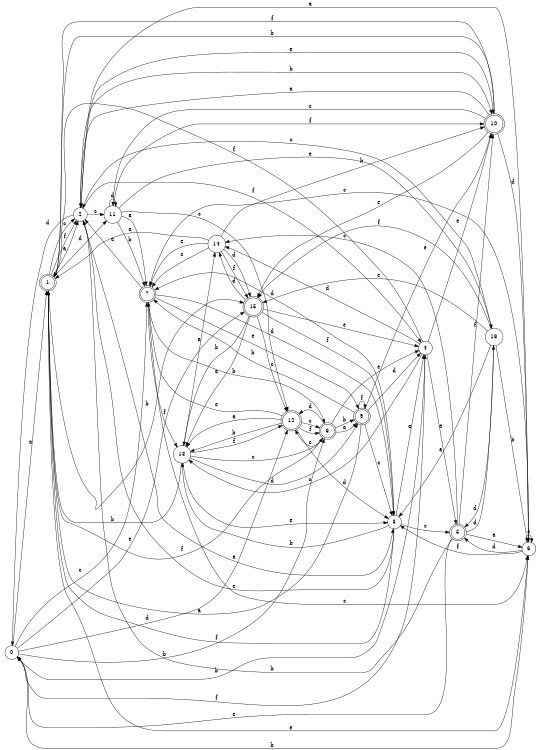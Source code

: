 digraph n14_2 {
__start0 [label="" shape="none"];

rankdir=LR;
size="8,5";

s0 [style="filled", color="black", fillcolor="white" shape="circle", label="0"];
s1 [style="rounded,filled", color="black", fillcolor="white" shape="doublecircle", label="1"];
s2 [style="filled", color="black", fillcolor="white" shape="circle", label="2"];
s3 [style="filled", color="black", fillcolor="white" shape="circle", label="3"];
s4 [style="filled", color="black", fillcolor="white" shape="circle", label="4"];
s5 [style="rounded,filled", color="black", fillcolor="white" shape="doublecircle", label="5"];
s6 [style="filled", color="black", fillcolor="white" shape="circle", label="6"];
s7 [style="rounded,filled", color="black", fillcolor="white" shape="doublecircle", label="7"];
s8 [style="rounded,filled", color="black", fillcolor="white" shape="doublecircle", label="8"];
s9 [style="rounded,filled", color="black", fillcolor="white" shape="doublecircle", label="9"];
s10 [style="rounded,filled", color="black", fillcolor="white" shape="doublecircle", label="10"];
s11 [style="filled", color="black", fillcolor="white" shape="circle", label="11"];
s12 [style="rounded,filled", color="black", fillcolor="white" shape="doublecircle", label="12"];
s13 [style="filled", color="black", fillcolor="white" shape="circle", label="13"];
s14 [style="filled", color="black", fillcolor="white" shape="circle", label="14"];
s15 [style="rounded,filled", color="black", fillcolor="white" shape="doublecircle", label="15"];
s16 [style="filled", color="black", fillcolor="white" shape="circle", label="16"];
s0 -> s1 [label="a"];
s0 -> s8 [label="b"];
s0 -> s7 [label="c"];
s0 -> s12 [label="d"];
s0 -> s15 [label="e"];
s0 -> s4 [label="f"];
s1 -> s2 [label="a"];
s1 -> s15 [label="b"];
s1 -> s2 [label="c"];
s1 -> s11 [label="d"];
s1 -> s6 [label="e"];
s1 -> s2 [label="f"];
s2 -> s3 [label="a"];
s2 -> s10 [label="b"];
s2 -> s11 [label="c"];
s2 -> s0 [label="d"];
s2 -> s10 [label="e"];
s2 -> s4 [label="f"];
s3 -> s4 [label="a"];
s3 -> s13 [label="b"];
s3 -> s5 [label="c"];
s3 -> s7 [label="d"];
s3 -> s2 [label="e"];
s3 -> s1 [label="f"];
s4 -> s5 [label="a"];
s4 -> s0 [label="b"];
s4 -> s13 [label="c"];
s4 -> s14 [label="d"];
s4 -> s10 [label="e"];
s4 -> s1 [label="f"];
s5 -> s6 [label="a"];
s5 -> s2 [label="b"];
s5 -> s14 [label="c"];
s5 -> s16 [label="d"];
s5 -> s0 [label="e"];
s5 -> s10 [label="f"];
s6 -> s2 [label="a"];
s6 -> s0 [label="b"];
s6 -> s7 [label="c"];
s6 -> s5 [label="d"];
s6 -> s6 [label="e"];
s6 -> s3 [label="f"];
s7 -> s2 [label="a"];
s7 -> s8 [label="b"];
s7 -> s6 [label="c"];
s7 -> s3 [label="d"];
s7 -> s9 [label="e"];
s7 -> s13 [label="f"];
s8 -> s9 [label="a"];
s8 -> s9 [label="b"];
s8 -> s12 [label="c"];
s8 -> s12 [label="d"];
s8 -> s4 [label="e"];
s8 -> s1 [label="f"];
s9 -> s1 [label="a"];
s9 -> s7 [label="b"];
s9 -> s3 [label="c"];
s9 -> s4 [label="d"];
s9 -> s10 [label="e"];
s9 -> s9 [label="f"];
s10 -> s2 [label="a"];
s10 -> s1 [label="b"];
s10 -> s11 [label="c"];
s10 -> s6 [label="d"];
s10 -> s15 [label="e"];
s10 -> s1 [label="f"];
s11 -> s7 [label="a"];
s11 -> s7 [label="b"];
s11 -> s12 [label="c"];
s11 -> s11 [label="d"];
s11 -> s16 [label="e"];
s11 -> s10 [label="f"];
s12 -> s13 [label="a"];
s12 -> s13 [label="b"];
s12 -> s8 [label="c"];
s12 -> s3 [label="d"];
s12 -> s7 [label="e"];
s12 -> s8 [label="f"];
s13 -> s14 [label="a"];
s13 -> s1 [label="b"];
s13 -> s8 [label="c"];
s13 -> s9 [label="d"];
s13 -> s3 [label="e"];
s13 -> s12 [label="f"];
s14 -> s1 [label="a"];
s14 -> s10 [label="b"];
s14 -> s7 [label="c"];
s14 -> s15 [label="d"];
s14 -> s7 [label="e"];
s14 -> s15 [label="f"];
s15 -> s13 [label="a"];
s15 -> s13 [label="b"];
s15 -> s12 [label="c"];
s15 -> s14 [label="d"];
s15 -> s4 [label="e"];
s15 -> s3 [label="f"];
s16 -> s3 [label="a"];
s16 -> s6 [label="b"];
s16 -> s2 [label="c"];
s16 -> s5 [label="d"];
s16 -> s15 [label="e"];
s16 -> s15 [label="f"];

}
